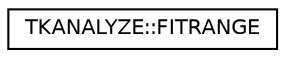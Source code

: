 digraph "クラス階層図"
{
  edge [fontname="Helvetica",fontsize="10",labelfontname="Helvetica",labelfontsize="10"];
  node [fontname="Helvetica",fontsize="10",shape=record];
  rankdir="LR";
  Node0 [label="TKANALYZE::FITRANGE",height=0.2,width=0.4,color="black", fillcolor="white", style="filled",URL="$class_t_k_a_n_a_l_y_z_e_1_1_f_i_t_r_a_n_g_e.html"];
}
